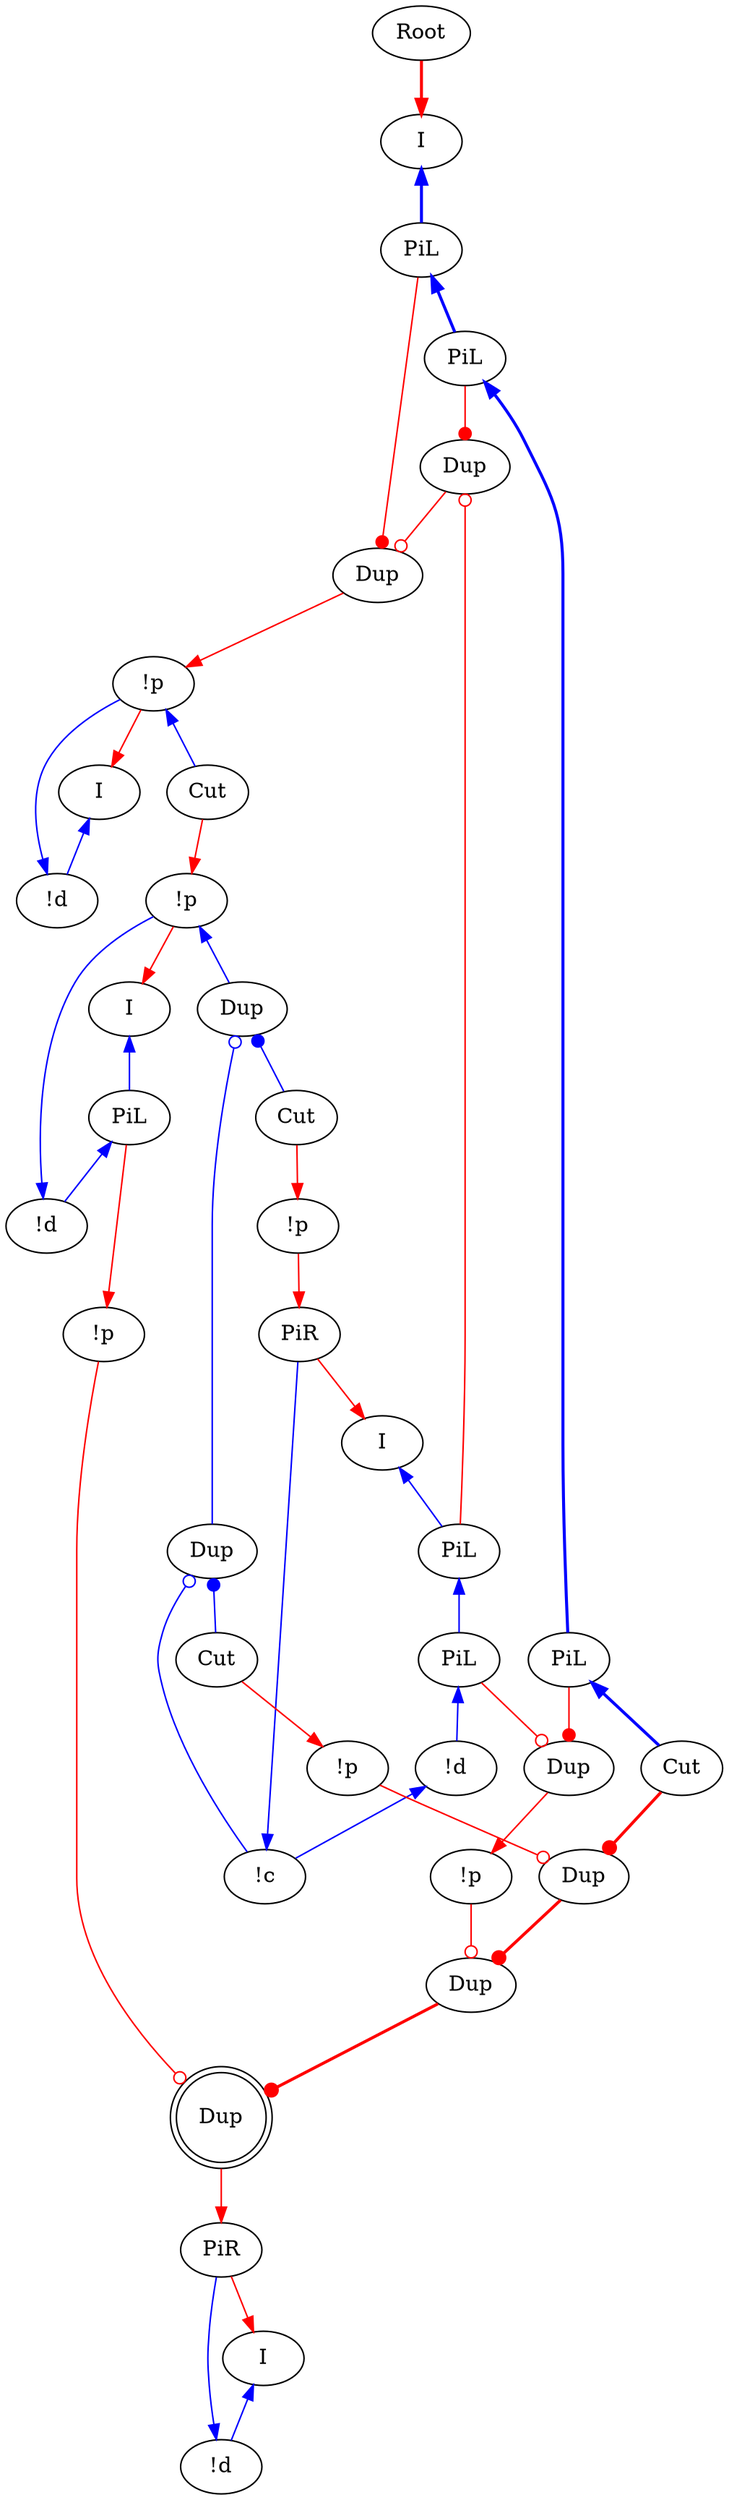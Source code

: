 digraph {
"Root0" [label="Root"]
"!p0" [label="!p"]
"I0" [label="I"]
"!d0" [label="!d"]
"I1" [label="I"]
"!d1" [label="!d"]
"PiR0" [label="PiR"]
"!p1" [label="!p"]
"Cut0" [label="Cut"]
"!d2" [label="!d"]
"PiL0" [label="PiL"]
"I2" [label="I"]
"I3" [label="I"]
"!p2" [label="!p"]
"Cut1" [label="Cut"]
"PiR1" [label="PiR"]
"!c0" [label="!c"]
"!d3" [label="!d"]
"PiL1" [label="PiL"]
"PiL2" [label="PiL"]
"PiL3" [label="PiL"]
"PiL4" [label="PiL"]
"I4" [label="I"]
"Dup0_0" [label="Dup"]
"Dup0_1" [label="Dup"]
"Dup0_2" [label="Dup"]
"PiL5" [label="PiL"]
"!p3" [label="!p"]
"Dup1_0" [label="Dup",shape=doublecircle]
"!p4" [label="!p"]
"Dup2_0" [label="Dup"]
"Dup2_1" [label="Dup"]
"Dup2_2" [label="Dup"]
"Dup3_0" [label="Dup"]
"!p5" [label="!p"]
"Cut2" [label="Cut"]
"Cut3" [label="Cut"]
"!p1" -> "I2"[color=red,tooltip="e11"]
"!d2" -> "!p1"[color=blue,tooltip="e13",dir=back]
"!p1" -> "Dup2_0"[color=blue,tooltip="e15",dir=back]
"PiL0" -> "!d2"[color=blue,tooltip="e17",dir=back]
"I2" -> "PiL0"[color=blue,tooltip="e19",dir=back]
"PiL0" -> "!p3"[color=red,tooltip="e21"]
"Dup2_0" -> "Cut1"[color=blue,tooltip="e23",arrowtail=dot,dir=back]
"Dup2_0" -> "Dup0_0"[color=blue,tooltip="e25",arrowtail=odot,dir=back]
"Dup0_1" -> "!p4"[color=red,tooltip="e31"]
"I3" -> "PiL5"[color=blue,tooltip="e32",penwidth=2,dir=back]
"PiL5" -> "Dup2_1"[color=red,tooltip="e34",arrowhead=dot]
"Dup0_2" -> "Dup2_1"[color=red,tooltip="e35",arrowhead=odot]
"Cut1" -> "!p2"[color=red,tooltip="e37"]
"!p2" -> "PiR1"[color=red,tooltip="e39"]
"!c0" -> "PiR1"[color=blue,tooltip="e41",dir=back]
"PiR1" -> "I4"[color=red,tooltip="e43"]
"Dup0_0" -> "Cut2"[color=blue,tooltip="e45",arrowtail=dot,dir=back]
"!d3" -> "!c0"[color=blue,tooltip="e46",dir=back]
"Dup0_0" -> "!c0"[color=blue,tooltip="e47",arrowtail=odot,dir=back]
"PiL1" -> "Cut3"[color=blue,tooltip="e48",penwidth=2,dir=back]
"PiL2" -> "!d3"[color=blue,tooltip="e49",dir=back]
"PiL3" -> "PiL1"[color=blue,tooltip="e50",penwidth=2,dir=back]
"PiL4" -> "PiL2"[color=blue,tooltip="e51",dir=back]
"PiL1" -> "Dup0_1"[color=red,tooltip="e52",arrowhead=dot]
"PiL2" -> "Dup0_1"[color=red,tooltip="e53",arrowhead=odot]
"PiL5" -> "PiL3"[color=blue,tooltip="e54",penwidth=2,dir=back]
"I4" -> "PiL4"[color=blue,tooltip="e55",dir=back]
"PiL3" -> "Dup0_2"[color=red,tooltip="e56",arrowhead=dot]
"PiL4" -> "Dup0_2"[color=red,tooltip="e57",arrowhead=odot]
"Dup2_2" -> "Dup1_0"[color=red,tooltip="e58",arrowhead=dot,penwidth=2]
"!p3" -> "Dup1_0"[color=red,tooltip="e59",arrowhead=odot]
"Dup3_0" -> "Dup2_2"[color=red,tooltip="e60",arrowhead=dot,penwidth=2]
"!p4" -> "Dup2_2"[color=red,tooltip="e61",arrowhead=odot]
"Cut2" -> "!p5"[color=red,tooltip="e63"]
"Cut3" -> "Dup3_0"[color=red,tooltip="e64",arrowhead=dot,penwidth=2]
"!p5" -> "Dup3_0"[color=red,tooltip="e65",arrowhead=odot]
"Cut0" -> "!p1"[color=red,tooltip="e9"]
"Dup1_0" -> "PiR0"[color=red,tooltip="hl2i"]
"!d1" -> "PiR0"[color=blue,tooltip="i",dir=back]
"I1" -> "!d1"[color=blue,tooltip="il",dir=back]
"PiR0" -> "I1"[color=red,tooltip="ir"]
"Root0" -> "I3"[color=red,tooltip="rettop",penwidth=2]
"!p0" -> "Cut0"[color=blue,tooltip="y2",dir=back]
"!d0" -> "!p0"[color=blue,tooltip="yj",dir=back]
"I0" -> "!d0"[color=blue,tooltip="yl2",dir=back]
"!p0" -> "I0"[color=red,tooltip="yli"]
"Dup2_1" -> "!p0"[color=red,tooltip="ylp"]
}
